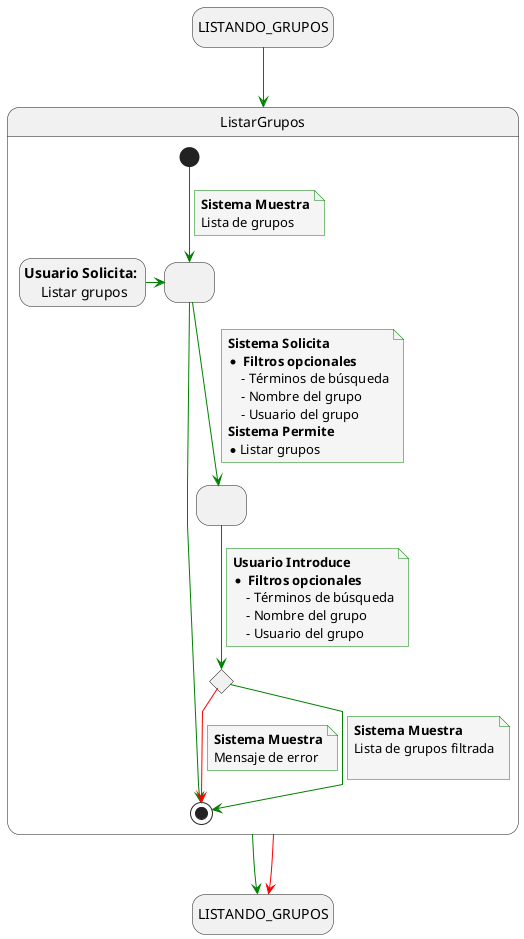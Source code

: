 @startuml
skinparam {
    NoteBackgroundColor #whiteSmoke
    ArrowColor #green
    NoteBorderColor #green
    linetype polyline
}

hide empty description

state startState as "LISTANDO_GRUPOS"
state endState as "LISTANDO_GRUPOS"

startState --> ListarGrupos

ListarGrupos --> endState
ListarGrupos -[#red]-> endState

state ListarGrupos {
    state solicitudFiltros as " "
    state envioFiltros as " "
    state revisionFiltrosEnviados <<choice>>
    state usuarioSolicita as "<b>Usuario Solicita:</b> \n Listar grupos"

    usuarioSolicita -> solicitudFiltros
    [*] --> solicitudFiltros
    note on link
        <b>Sistema Muestra</b>
        Lista de grupos
    end note

    solicitudFiltros -r-> [*]

    solicitudFiltros --> envioFiltros
    note on link
        <b>Sistema Solicita</b>
        * <b> Filtros opcionales </b>
            - Términos de búsqueda
            - Nombre del grupo
            - Usuario del grupo
        <b>Sistema Permite</b>
        * Listar grupos
    end note

    envioFiltros --> revisionFiltrosEnviados
    note on link
        <b>Usuario Introduce</b>
        * <b> Filtros opcionales </b>
            - Términos de búsqueda
            - Nombre del grupo
            - Usuario del grupo
    end note

    revisionFiltrosEnviados -[#red]-> [*]
    note on link
        <b>Sistema Muestra</b>
        Mensaje de error
    end note

    revisionFiltrosEnviados --> [*]
    note on link
        <b>Sistema Muestra</b>
        Lista de grupos filtrada

    end note
}
@enduml